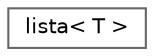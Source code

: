 digraph "Graphical Class Hierarchy"
{
 // LATEX_PDF_SIZE
  bgcolor="transparent";
  edge [fontname=Helvetica,fontsize=10,labelfontname=Helvetica,labelfontsize=10];
  node [fontname=Helvetica,fontsize=10,shape=box,height=0.2,width=0.4];
  rankdir="LR";
  Node0 [id="Node000000",label="lista\< T \>",height=0.2,width=0.4,color="grey40", fillcolor="white", style="filled",URL="$classlista.html",tooltip=" "];
}
